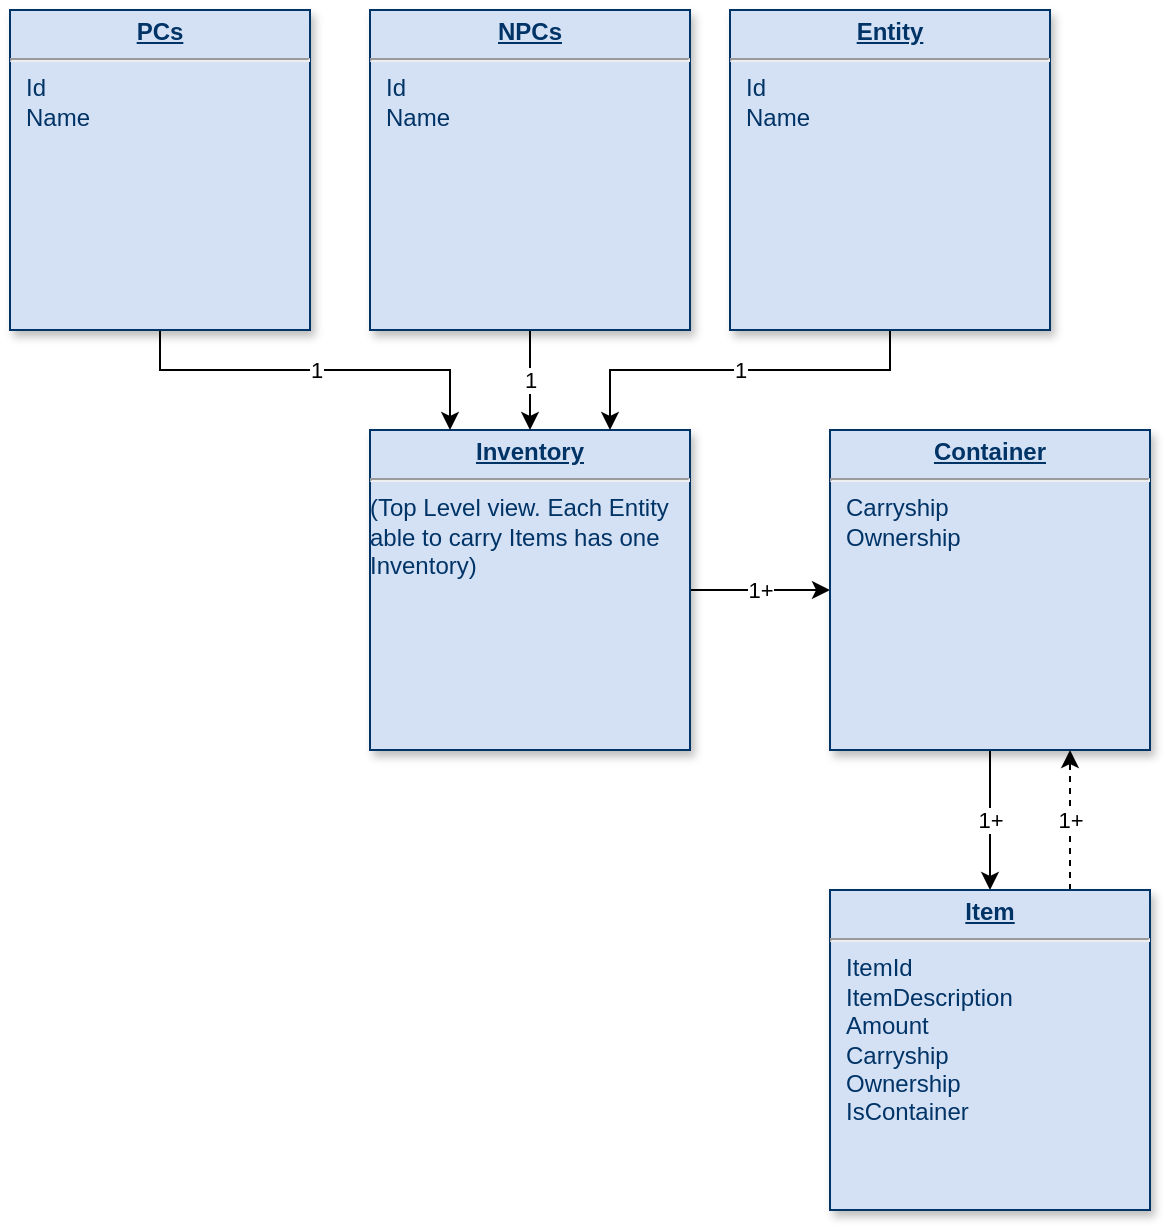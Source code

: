 <mxfile version="15.7.3" type="device"><diagram name="Page-1" id="efa7a0a1-bf9b-a30e-e6df-94a7791c09e9"><mxGraphModel dx="1209" dy="745" grid="1" gridSize="10" guides="1" tooltips="1" connect="1" arrows="1" fold="1" page="1" pageScale="1" pageWidth="826" pageHeight="1169" background="none" math="0" shadow="0"><root><mxCell id="0"/><mxCell id="1" parent="0"/><mxCell id="wJqAbeEeiChc_UYW1KT_-123" value="1+" style="edgeStyle=orthogonalEdgeStyle;rounded=0;orthogonalLoop=1;jettySize=auto;html=1;" parent="1" source="wJqAbeEeiChc_UYW1KT_-119" target="wJqAbeEeiChc_UYW1KT_-121" edge="1"><mxGeometry relative="1" as="geometry"/></mxCell><mxCell id="wJqAbeEeiChc_UYW1KT_-119" value="&lt;p style=&quot;margin: 0px ; margin-top: 4px ; text-align: center ; text-decoration: underline&quot;&gt;&lt;strong&gt;Inventory&lt;/strong&gt;&lt;/p&gt;&lt;hr&gt;(Top Level view. Each Entity &lt;br&gt;able to carry Items has one &lt;br&gt;Inventory)&lt;p style=&quot;margin: 0px ; margin-left: 8px&quot;&gt;&lt;br&gt;&lt;/p&gt;&lt;p style=&quot;margin: 0px ; margin-left: 8px&quot;&gt;&lt;br&gt;&lt;/p&gt;" style="verticalAlign=top;align=left;overflow=fill;fontSize=12;fontFamily=Helvetica;html=1;strokeColor=#003366;shadow=1;fillColor=#D4E1F5;fontColor=#003366" parent="1" vertex="1"><mxGeometry x="320" y="260.0" width="160" height="160" as="geometry"/></mxCell><mxCell id="CQITaIO-P3YxYVJAED9T-7" value="1" style="edgeStyle=orthogonalEdgeStyle;rounded=0;orthogonalLoop=1;jettySize=auto;html=1;entryX=0.25;entryY=0;entryDx=0;entryDy=0;" edge="1" parent="1" source="wJqAbeEeiChc_UYW1KT_-120" target="wJqAbeEeiChc_UYW1KT_-119"><mxGeometry relative="1" as="geometry"><Array as="points"><mxPoint x="215" y="230"/><mxPoint x="360" y="230"/></Array></mxGeometry></mxCell><mxCell id="wJqAbeEeiChc_UYW1KT_-120" value="&lt;p style=&quot;margin: 0px ; margin-top: 4px ; text-align: center ; text-decoration: underline&quot;&gt;&lt;strong&gt;PCs&lt;/strong&gt;&lt;/p&gt;&lt;hr&gt;&lt;p style=&quot;margin: 0px ; margin-left: 8px&quot;&gt;Id&lt;/p&gt;&lt;p style=&quot;margin: 0px ; margin-left: 8px&quot;&gt;Name&lt;/p&gt;&lt;p style=&quot;margin: 0px ; margin-left: 8px&quot;&gt;&lt;br&gt;&lt;/p&gt;" style="verticalAlign=top;align=left;overflow=fill;fontSize=12;fontFamily=Helvetica;html=1;strokeColor=#003366;shadow=1;fillColor=#D4E1F5;fontColor=#003366" parent="1" vertex="1"><mxGeometry x="140" y="50" width="150" height="160" as="geometry"/></mxCell><mxCell id="wJqAbeEeiChc_UYW1KT_-125" value="1+" style="edgeStyle=orthogonalEdgeStyle;rounded=0;orthogonalLoop=1;jettySize=auto;html=1;" parent="1" source="wJqAbeEeiChc_UYW1KT_-121" target="wJqAbeEeiChc_UYW1KT_-124" edge="1"><mxGeometry relative="1" as="geometry"/></mxCell><mxCell id="wJqAbeEeiChc_UYW1KT_-121" value="&lt;p style=&quot;margin: 0px ; margin-top: 4px ; text-align: center ; text-decoration: underline&quot;&gt;&lt;b&gt;Container&lt;/b&gt;&lt;/p&gt;&lt;hr&gt;&lt;p style=&quot;margin: 0px ; margin-left: 8px&quot;&gt;Carryship&lt;/p&gt;&lt;p style=&quot;margin: 0px ; margin-left: 8px&quot;&gt;Ownership&lt;/p&gt;&lt;p style=&quot;margin: 0px ; margin-left: 8px&quot;&gt;&lt;br&gt;&lt;/p&gt;" style="verticalAlign=top;align=left;overflow=fill;fontSize=12;fontFamily=Helvetica;html=1;strokeColor=#003366;shadow=1;fillColor=#D4E1F5;fontColor=#003366" parent="1" vertex="1"><mxGeometry x="550" y="260.0" width="160" height="160" as="geometry"/></mxCell><mxCell id="wJqAbeEeiChc_UYW1KT_-126" style="edgeStyle=orthogonalEdgeStyle;rounded=0;orthogonalLoop=1;jettySize=auto;html=1;exitX=0.75;exitY=0;exitDx=0;exitDy=0;entryX=0.75;entryY=1;entryDx=0;entryDy=0;strokeColor=none;" parent="1" source="wJqAbeEeiChc_UYW1KT_-124" target="wJqAbeEeiChc_UYW1KT_-121" edge="1"><mxGeometry relative="1" as="geometry"/></mxCell><mxCell id="wJqAbeEeiChc_UYW1KT_-127" value="1+" style="edgeStyle=orthogonalEdgeStyle;rounded=0;orthogonalLoop=1;jettySize=auto;html=1;exitX=0.75;exitY=0;exitDx=0;exitDy=0;entryX=0.75;entryY=1;entryDx=0;entryDy=0;dashed=1;" parent="1" source="wJqAbeEeiChc_UYW1KT_-124" target="wJqAbeEeiChc_UYW1KT_-121" edge="1"><mxGeometry relative="1" as="geometry"/></mxCell><mxCell id="wJqAbeEeiChc_UYW1KT_-124" value="&lt;p style=&quot;margin: 0px ; margin-top: 4px ; text-align: center ; text-decoration: underline&quot;&gt;&lt;b&gt;Item&lt;/b&gt;&lt;/p&gt;&lt;hr&gt;&lt;p style=&quot;margin: 0px 0px 0px 8px&quot;&gt;ItemId&lt;/p&gt;&lt;p style=&quot;margin: 0px 0px 0px 8px&quot;&gt;ItemDescription&lt;/p&gt;&lt;p style=&quot;margin: 0px 0px 0px 8px&quot;&gt;Amount&lt;/p&gt;&lt;p style=&quot;margin: 0px 0px 0px 8px&quot;&gt;Carryship&lt;/p&gt;&lt;p style=&quot;margin: 0px 0px 0px 8px&quot;&gt;Ownership&lt;/p&gt;&lt;p style=&quot;margin: 0px 0px 0px 8px&quot;&gt;IsContainer&lt;/p&gt;&lt;p style=&quot;margin: 0px ; margin-left: 8px&quot;&gt;&lt;br&gt;&lt;/p&gt;" style="verticalAlign=top;align=left;overflow=fill;fontSize=12;fontFamily=Helvetica;html=1;strokeColor=#003366;shadow=1;fillColor=#D4E1F5;fontColor=#003366" parent="1" vertex="1"><mxGeometry x="550" y="490.0" width="160" height="160" as="geometry"/></mxCell><mxCell id="CQITaIO-P3YxYVJAED9T-1" value="1" style="edgeStyle=orthogonalEdgeStyle;rounded=0;orthogonalLoop=1;jettySize=auto;html=1;" edge="1" parent="1" source="wJqAbeEeiChc_UYW1KT_-130" target="wJqAbeEeiChc_UYW1KT_-119"><mxGeometry relative="1" as="geometry"/></mxCell><mxCell id="wJqAbeEeiChc_UYW1KT_-130" value="&lt;p style=&quot;margin: 0px ; margin-top: 4px ; text-align: center ; text-decoration: underline&quot;&gt;&lt;b&gt;NPCs&lt;/b&gt;&lt;/p&gt;&lt;hr&gt;&lt;p style=&quot;margin: 0px ; margin-left: 8px&quot;&gt;Id&lt;/p&gt;&lt;p style=&quot;margin: 0px ; margin-left: 8px&quot;&gt;Name&lt;/p&gt;&lt;p style=&quot;margin: 0px ; margin-left: 8px&quot;&gt;&lt;br&gt;&lt;/p&gt;" style="verticalAlign=top;align=left;overflow=fill;fontSize=12;fontFamily=Helvetica;html=1;strokeColor=#003366;shadow=1;fillColor=#D4E1F5;fontColor=#003366" parent="1" vertex="1"><mxGeometry x="320" y="50.0" width="160" height="160" as="geometry"/></mxCell><mxCell id="CQITaIO-P3YxYVJAED9T-6" value="1" style="edgeStyle=orthogonalEdgeStyle;rounded=0;orthogonalLoop=1;jettySize=auto;html=1;entryX=0.75;entryY=0;entryDx=0;entryDy=0;" edge="1" parent="1" source="CQITaIO-P3YxYVJAED9T-2" target="wJqAbeEeiChc_UYW1KT_-119"><mxGeometry relative="1" as="geometry"><Array as="points"><mxPoint x="580" y="230"/><mxPoint x="440" y="230"/></Array></mxGeometry></mxCell><mxCell id="CQITaIO-P3YxYVJAED9T-2" value="&lt;p style=&quot;margin: 0px ; margin-top: 4px ; text-align: center ; text-decoration: underline&quot;&gt;&lt;b&gt;Entity&lt;/b&gt;&lt;/p&gt;&lt;hr&gt;&lt;p style=&quot;margin: 0px ; margin-left: 8px&quot;&gt;Id&lt;/p&gt;&lt;p style=&quot;margin: 0px ; margin-left: 8px&quot;&gt;Name&lt;/p&gt;&lt;p style=&quot;margin: 0px ; margin-left: 8px&quot;&gt;&lt;br&gt;&lt;/p&gt;" style="verticalAlign=top;align=left;overflow=fill;fontSize=12;fontFamily=Helvetica;html=1;strokeColor=#003366;shadow=1;fillColor=#D4E1F5;fontColor=#003366" vertex="1" parent="1"><mxGeometry x="500" y="50.0" width="160" height="160" as="geometry"/></mxCell></root></mxGraphModel></diagram></mxfile>